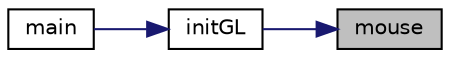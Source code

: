 digraph "mouse"
{
 // INTERACTIVE_SVG=YES
 // LATEX_PDF_SIZE
  edge [fontname="Helvetica",fontsize="10",labelfontname="Helvetica",labelfontsize="10"];
  node [fontname="Helvetica",fontsize="10",shape=record];
  rankdir="RL";
  Node1 [label="mouse",height=0.2,width=0.4,color="black", fillcolor="grey75", style="filled", fontcolor="black",tooltip="A function."];
  Node1 -> Node2 [dir="back",color="midnightblue",fontsize="10",style="solid",fontname="Helvetica"];
  Node2 [label="initGL",height=0.2,width=0.4,color="black", fillcolor="white", style="filled",URL="$backup_2gol_8cpp.html#aeb68a9f2b1445ecae15d06733fc0741c",tooltip="A init function ."];
  Node2 -> Node3 [dir="back",color="midnightblue",fontsize="10",style="solid",fontname="Helvetica"];
  Node3 [label="main",height=0.2,width=0.4,color="black", fillcolor="white", style="filled",URL="$backup_2gol_8cpp.html#a0ddf1224851353fc92bfbff6f499fa97",tooltip=" "];
}
